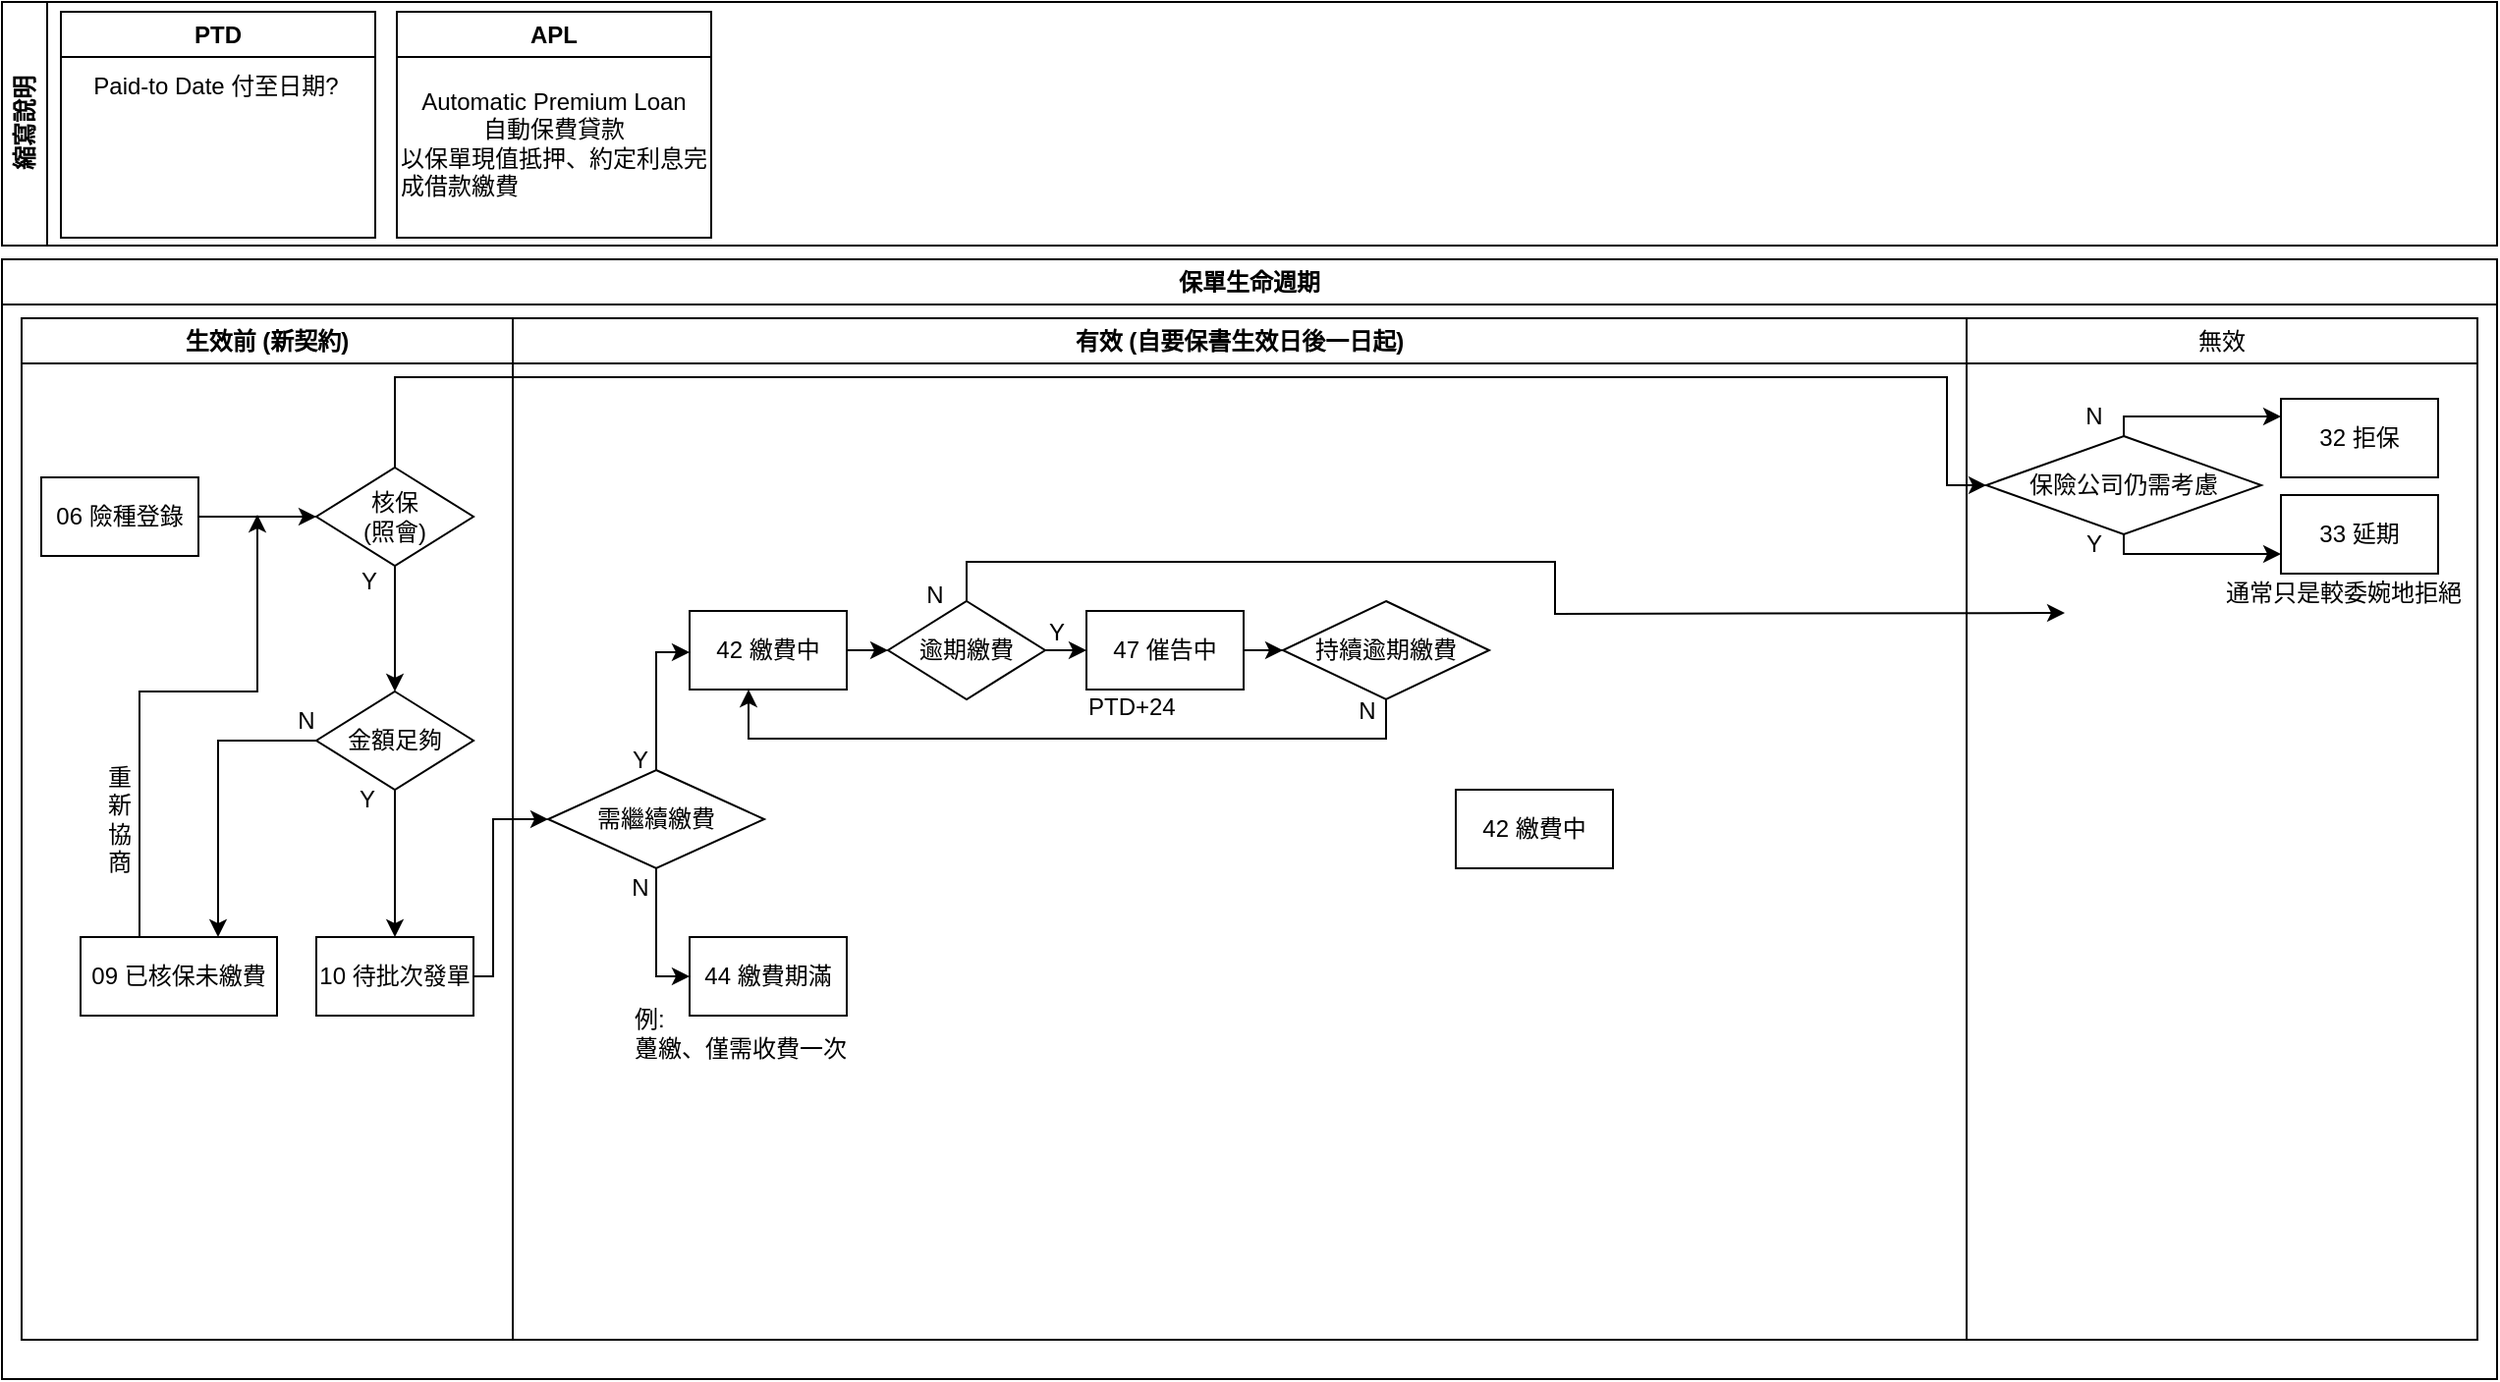 <mxfile version="20.8.5" type="github">
  <diagram name="Page-1" id="74e2e168-ea6b-b213-b513-2b3c1d86103e">
    <mxGraphModel dx="1434" dy="764" grid="1" gridSize="10" guides="1" tooltips="1" connect="1" arrows="1" fold="1" page="1" pageScale="1" pageWidth="1100" pageHeight="850" background="none" math="0" shadow="0">
      <root>
        <mxCell id="0" />
        <mxCell id="1" parent="0" />
        <mxCell id="DVyqi5FKeD5EoQhoKruz-1" value="生效前 (新契約)" style="swimlane;whiteSpace=wrap;html=1;" parent="1" vertex="1">
          <mxGeometry x="40" y="181" width="250" height="520" as="geometry" />
        </mxCell>
        <mxCell id="DVyqi5FKeD5EoQhoKruz-2" value="有效 (自要保書生效日後一日起)" style="swimlane;whiteSpace=wrap;html=1;" parent="1" vertex="1">
          <mxGeometry x="290" y="181" width="740" height="520" as="geometry" />
        </mxCell>
        <mxCell id="DVyqi5FKeD5EoQhoKruz-3" value="保單生命週期" style="swimlane;whiteSpace=wrap;html=1;" parent="1" vertex="1">
          <mxGeometry x="30" y="151" width="1270" height="570" as="geometry" />
        </mxCell>
        <mxCell id="DVyqi5FKeD5EoQhoKruz-4" value="無效" style="swimlane;whiteSpace=wrap;html=1;fontStyle=0" parent="DVyqi5FKeD5EoQhoKruz-3" vertex="1">
          <mxGeometry x="1000" y="30" width="260" height="520" as="geometry" />
        </mxCell>
        <mxCell id="YKBG0jgpZs3wiLhJpTWU-11" value="32 拒保" style="rounded=0;whiteSpace=wrap;html=1;" vertex="1" parent="DVyqi5FKeD5EoQhoKruz-4">
          <mxGeometry x="160" y="41" width="80" height="40" as="geometry" />
        </mxCell>
        <mxCell id="YKBG0jgpZs3wiLhJpTWU-12" value="33 延期" style="rounded=0;whiteSpace=wrap;html=1;" vertex="1" parent="DVyqi5FKeD5EoQhoKruz-4">
          <mxGeometry x="160" y="90" width="80" height="40" as="geometry" />
        </mxCell>
        <mxCell id="YKBG0jgpZs3wiLhJpTWU-16" style="edgeStyle=orthogonalEdgeStyle;rounded=0;orthogonalLoop=1;jettySize=auto;html=1;" edge="1" parent="DVyqi5FKeD5EoQhoKruz-4" source="YKBG0jgpZs3wiLhJpTWU-14" target="YKBG0jgpZs3wiLhJpTWU-11">
          <mxGeometry relative="1" as="geometry">
            <Array as="points">
              <mxPoint x="80" y="50" />
            </Array>
          </mxGeometry>
        </mxCell>
        <mxCell id="YKBG0jgpZs3wiLhJpTWU-17" style="edgeStyle=orthogonalEdgeStyle;rounded=0;orthogonalLoop=1;jettySize=auto;html=1;" edge="1" parent="DVyqi5FKeD5EoQhoKruz-4" source="YKBG0jgpZs3wiLhJpTWU-14" target="YKBG0jgpZs3wiLhJpTWU-12">
          <mxGeometry relative="1" as="geometry">
            <Array as="points">
              <mxPoint x="80" y="120" />
            </Array>
          </mxGeometry>
        </mxCell>
        <mxCell id="YKBG0jgpZs3wiLhJpTWU-14" value="保險公司仍需考慮" style="rhombus;whiteSpace=wrap;html=1;" vertex="1" parent="DVyqi5FKeD5EoQhoKruz-4">
          <mxGeometry x="10" y="60" width="140" height="50" as="geometry" />
        </mxCell>
        <mxCell id="YKBG0jgpZs3wiLhJpTWU-18" value="N" style="text;html=1;strokeColor=none;fillColor=none;align=center;verticalAlign=middle;whiteSpace=wrap;rounded=0;" vertex="1" parent="DVyqi5FKeD5EoQhoKruz-4">
          <mxGeometry x="50" y="35" width="30" height="30" as="geometry" />
        </mxCell>
        <mxCell id="YKBG0jgpZs3wiLhJpTWU-19" value="Y" style="text;html=1;strokeColor=none;fillColor=none;align=center;verticalAlign=middle;whiteSpace=wrap;rounded=0;" vertex="1" parent="DVyqi5FKeD5EoQhoKruz-4">
          <mxGeometry x="50" y="100" width="30" height="30" as="geometry" />
        </mxCell>
        <mxCell id="YKBG0jgpZs3wiLhJpTWU-21" value="通常只是較委婉地拒絕" style="text;html=1;strokeColor=none;fillColor=none;align=left;verticalAlign=middle;whiteSpace=wrap;rounded=0;" vertex="1" parent="DVyqi5FKeD5EoQhoKruz-4">
          <mxGeometry x="130" y="125" width="130" height="30" as="geometry" />
        </mxCell>
        <mxCell id="DVyqi5FKeD5EoQhoKruz-7" value="" style="edgeStyle=orthogonalEdgeStyle;rounded=0;orthogonalLoop=1;jettySize=auto;html=1;" parent="DVyqi5FKeD5EoQhoKruz-3" source="DVyqi5FKeD5EoQhoKruz-5" target="DVyqi5FKeD5EoQhoKruz-6" edge="1">
          <mxGeometry relative="1" as="geometry" />
        </mxCell>
        <mxCell id="DVyqi5FKeD5EoQhoKruz-5" value="06 險種登錄" style="rounded=0;whiteSpace=wrap;html=1;" parent="DVyqi5FKeD5EoQhoKruz-3" vertex="1">
          <mxGeometry x="20" y="111" width="80" height="40" as="geometry" />
        </mxCell>
        <mxCell id="DVyqi5FKeD5EoQhoKruz-12" value="" style="edgeStyle=orthogonalEdgeStyle;rounded=0;orthogonalLoop=1;jettySize=auto;html=1;" parent="DVyqi5FKeD5EoQhoKruz-3" source="DVyqi5FKeD5EoQhoKruz-6" target="DVyqi5FKeD5EoQhoKruz-11" edge="1">
          <mxGeometry relative="1" as="geometry" />
        </mxCell>
        <mxCell id="YKBG0jgpZs3wiLhJpTWU-36" style="edgeStyle=orthogonalEdgeStyle;rounded=0;orthogonalLoop=1;jettySize=auto;html=1;" edge="1" parent="DVyqi5FKeD5EoQhoKruz-3" source="DVyqi5FKeD5EoQhoKruz-6" target="YKBG0jgpZs3wiLhJpTWU-14">
          <mxGeometry relative="1" as="geometry">
            <Array as="points">
              <mxPoint x="200" y="60" />
              <mxPoint x="990" y="60" />
              <mxPoint x="990" y="115" />
            </Array>
          </mxGeometry>
        </mxCell>
        <mxCell id="DVyqi5FKeD5EoQhoKruz-6" value="核保&lt;br&gt;(照會)" style="rhombus;whiteSpace=wrap;html=1;" parent="DVyqi5FKeD5EoQhoKruz-3" vertex="1">
          <mxGeometry x="160" y="106" width="80" height="50" as="geometry" />
        </mxCell>
        <mxCell id="YKBG0jgpZs3wiLhJpTWU-3" style="edgeStyle=orthogonalEdgeStyle;rounded=0;orthogonalLoop=1;jettySize=auto;html=1;entryX=0;entryY=0.5;entryDx=0;entryDy=0;" edge="1" parent="DVyqi5FKeD5EoQhoKruz-3" source="DVyqi5FKeD5EoQhoKruz-9" target="DVyqi5FKeD5EoQhoKruz-30">
          <mxGeometry relative="1" as="geometry">
            <Array as="points">
              <mxPoint x="250" y="365" />
              <mxPoint x="250" y="285" />
            </Array>
          </mxGeometry>
        </mxCell>
        <mxCell id="DVyqi5FKeD5EoQhoKruz-9" value="10 待批次發單" style="rounded=0;whiteSpace=wrap;html=1;" parent="DVyqi5FKeD5EoQhoKruz-3" vertex="1">
          <mxGeometry x="160" y="345" width="80" height="40" as="geometry" />
        </mxCell>
        <mxCell id="DVyqi5FKeD5EoQhoKruz-22" style="edgeStyle=orthogonalEdgeStyle;rounded=0;orthogonalLoop=1;jettySize=auto;html=1;startArrow=none;" parent="DVyqi5FKeD5EoQhoKruz-3" target="DVyqi5FKeD5EoQhoKruz-14" edge="1">
          <mxGeometry relative="1" as="geometry">
            <mxPoint x="110" y="260" as="sourcePoint" />
            <Array as="points">
              <mxPoint x="110" y="260" />
            </Array>
          </mxGeometry>
        </mxCell>
        <mxCell id="DVyqi5FKeD5EoQhoKruz-23" style="edgeStyle=orthogonalEdgeStyle;rounded=0;orthogonalLoop=1;jettySize=auto;html=1;" parent="DVyqi5FKeD5EoQhoKruz-3" source="DVyqi5FKeD5EoQhoKruz-11" target="DVyqi5FKeD5EoQhoKruz-9" edge="1">
          <mxGeometry relative="1" as="geometry">
            <Array as="points">
              <mxPoint x="200" y="340" />
              <mxPoint x="200" y="340" />
            </Array>
          </mxGeometry>
        </mxCell>
        <mxCell id="DVyqi5FKeD5EoQhoKruz-11" value="金額足夠" style="rhombus;whiteSpace=wrap;html=1;" parent="DVyqi5FKeD5EoQhoKruz-3" vertex="1">
          <mxGeometry x="160" y="220" width="80" height="50" as="geometry" />
        </mxCell>
        <mxCell id="DVyqi5FKeD5EoQhoKruz-13" value="Y" style="text;html=1;strokeColor=none;fillColor=none;align=center;verticalAlign=middle;whiteSpace=wrap;rounded=0;" parent="DVyqi5FKeD5EoQhoKruz-3" vertex="1">
          <mxGeometry x="172" y="149" width="30" height="30" as="geometry" />
        </mxCell>
        <mxCell id="DVyqi5FKeD5EoQhoKruz-14" value="09 已核保未繳費" style="rounded=0;whiteSpace=wrap;html=1;" parent="DVyqi5FKeD5EoQhoKruz-3" vertex="1">
          <mxGeometry x="40" y="345" width="100" height="40" as="geometry" />
        </mxCell>
        <mxCell id="DVyqi5FKeD5EoQhoKruz-24" value="Y" style="text;html=1;strokeColor=none;fillColor=none;align=center;verticalAlign=middle;whiteSpace=wrap;rounded=0;" parent="DVyqi5FKeD5EoQhoKruz-3" vertex="1">
          <mxGeometry x="171" y="260" width="30" height="30" as="geometry" />
        </mxCell>
        <mxCell id="DVyqi5FKeD5EoQhoKruz-26" value="" style="edgeStyle=orthogonalEdgeStyle;rounded=0;orthogonalLoop=1;jettySize=auto;html=1;endArrow=none;" parent="DVyqi5FKeD5EoQhoKruz-3" source="DVyqi5FKeD5EoQhoKruz-11" edge="1">
          <mxGeometry relative="1" as="geometry">
            <mxPoint x="150" y="335" as="sourcePoint" />
            <mxPoint x="110" y="260" as="targetPoint" />
            <Array as="points">
              <mxPoint x="110" y="245" />
            </Array>
          </mxGeometry>
        </mxCell>
        <mxCell id="DVyqi5FKeD5EoQhoKruz-27" value="N" style="text;html=1;strokeColor=none;fillColor=none;align=center;verticalAlign=middle;whiteSpace=wrap;rounded=0;" parent="DVyqi5FKeD5EoQhoKruz-3" vertex="1">
          <mxGeometry x="140" y="220" width="30" height="30" as="geometry" />
        </mxCell>
        <mxCell id="YKBG0jgpZs3wiLhJpTWU-4" style="edgeStyle=orthogonalEdgeStyle;rounded=0;orthogonalLoop=1;jettySize=auto;html=1;" edge="1" parent="DVyqi5FKeD5EoQhoKruz-3" source="DVyqi5FKeD5EoQhoKruz-30" target="YKBG0jgpZs3wiLhJpTWU-2">
          <mxGeometry relative="1" as="geometry">
            <Array as="points">
              <mxPoint x="333" y="200" />
            </Array>
          </mxGeometry>
        </mxCell>
        <mxCell id="YKBG0jgpZs3wiLhJpTWU-5" style="edgeStyle=orthogonalEdgeStyle;rounded=0;orthogonalLoop=1;jettySize=auto;html=1;" edge="1" parent="DVyqi5FKeD5EoQhoKruz-3" source="DVyqi5FKeD5EoQhoKruz-30" target="YKBG0jgpZs3wiLhJpTWU-1">
          <mxGeometry relative="1" as="geometry">
            <Array as="points">
              <mxPoint x="333" y="365" />
            </Array>
          </mxGeometry>
        </mxCell>
        <mxCell id="DVyqi5FKeD5EoQhoKruz-30" value="需繼續繳費" style="rhombus;whiteSpace=wrap;html=1;" parent="DVyqi5FKeD5EoQhoKruz-3" vertex="1">
          <mxGeometry x="278" y="260" width="110" height="50" as="geometry" />
        </mxCell>
        <mxCell id="YKBG0jgpZs3wiLhJpTWU-1" value="44 繳費期滿" style="rounded=0;whiteSpace=wrap;html=1;" vertex="1" parent="DVyqi5FKeD5EoQhoKruz-3">
          <mxGeometry x="350" y="345" width="80" height="40" as="geometry" />
        </mxCell>
        <mxCell id="YKBG0jgpZs3wiLhJpTWU-26" value="" style="edgeStyle=orthogonalEdgeStyle;rounded=0;orthogonalLoop=1;jettySize=auto;html=1;" edge="1" parent="DVyqi5FKeD5EoQhoKruz-3" source="YKBG0jgpZs3wiLhJpTWU-2" target="YKBG0jgpZs3wiLhJpTWU-23">
          <mxGeometry relative="1" as="geometry" />
        </mxCell>
        <mxCell id="YKBG0jgpZs3wiLhJpTWU-2" value="42 繳費中" style="rounded=0;whiteSpace=wrap;html=1;" vertex="1" parent="DVyqi5FKeD5EoQhoKruz-3">
          <mxGeometry x="350" y="179" width="80" height="40" as="geometry" />
        </mxCell>
        <mxCell id="YKBG0jgpZs3wiLhJpTWU-6" value="Y" style="text;html=1;strokeColor=none;fillColor=none;align=center;verticalAlign=middle;whiteSpace=wrap;rounded=0;" vertex="1" parent="DVyqi5FKeD5EoQhoKruz-3">
          <mxGeometry x="310" y="240" width="30" height="30" as="geometry" />
        </mxCell>
        <mxCell id="YKBG0jgpZs3wiLhJpTWU-7" value="N" style="text;html=1;strokeColor=none;fillColor=none;align=center;verticalAlign=middle;whiteSpace=wrap;rounded=0;" vertex="1" parent="DVyqi5FKeD5EoQhoKruz-3">
          <mxGeometry x="310" y="305" width="30" height="30" as="geometry" />
        </mxCell>
        <mxCell id="YKBG0jgpZs3wiLhJpTWU-8" value="例:&lt;br&gt;躉繳、僅需收費一次" style="text;html=1;strokeColor=none;fillColor=none;align=left;verticalAlign=middle;whiteSpace=wrap;rounded=0;" vertex="1" parent="DVyqi5FKeD5EoQhoKruz-3">
          <mxGeometry x="320" y="379" width="110" height="30" as="geometry" />
        </mxCell>
        <mxCell id="YKBG0jgpZs3wiLhJpTWU-22" value="重&lt;br&gt;新&lt;br&gt;協&lt;br&gt;商" style="text;html=1;strokeColor=none;fillColor=none;align=left;verticalAlign=middle;whiteSpace=wrap;rounded=0;" vertex="1" parent="DVyqi5FKeD5EoQhoKruz-3">
          <mxGeometry x="52" y="255" width="20" height="60" as="geometry" />
        </mxCell>
        <mxCell id="YKBG0jgpZs3wiLhJpTWU-30" value="" style="edgeStyle=orthogonalEdgeStyle;rounded=0;orthogonalLoop=1;jettySize=auto;html=1;" edge="1" parent="DVyqi5FKeD5EoQhoKruz-3" source="YKBG0jgpZs3wiLhJpTWU-23" target="YKBG0jgpZs3wiLhJpTWU-27">
          <mxGeometry relative="1" as="geometry" />
        </mxCell>
        <mxCell id="YKBG0jgpZs3wiLhJpTWU-23" value="逾期繳費" style="rhombus;whiteSpace=wrap;html=1;" vertex="1" parent="DVyqi5FKeD5EoQhoKruz-3">
          <mxGeometry x="451" y="174" width="80" height="50" as="geometry" />
        </mxCell>
        <mxCell id="YKBG0jgpZs3wiLhJpTWU-25" value="持續逾期繳費" style="rhombus;whiteSpace=wrap;html=1;" vertex="1" parent="DVyqi5FKeD5EoQhoKruz-3">
          <mxGeometry x="652" y="174" width="105" height="50" as="geometry" />
        </mxCell>
        <mxCell id="YKBG0jgpZs3wiLhJpTWU-32" value="" style="edgeStyle=orthogonalEdgeStyle;rounded=0;orthogonalLoop=1;jettySize=auto;html=1;" edge="1" parent="DVyqi5FKeD5EoQhoKruz-3" source="YKBG0jgpZs3wiLhJpTWU-27" target="YKBG0jgpZs3wiLhJpTWU-25">
          <mxGeometry relative="1" as="geometry" />
        </mxCell>
        <mxCell id="YKBG0jgpZs3wiLhJpTWU-27" value="47 催告中" style="rounded=0;whiteSpace=wrap;html=1;" vertex="1" parent="DVyqi5FKeD5EoQhoKruz-3">
          <mxGeometry x="552" y="179" width="80" height="40" as="geometry" />
        </mxCell>
        <mxCell id="YKBG0jgpZs3wiLhJpTWU-31" value="PTD+24&amp;nbsp; &amp;nbsp;" style="text;html=1;strokeColor=none;fillColor=none;align=left;verticalAlign=middle;whiteSpace=wrap;rounded=0;" vertex="1" parent="DVyqi5FKeD5EoQhoKruz-3">
          <mxGeometry x="551" y="224" width="55" height="21" as="geometry" />
        </mxCell>
        <mxCell id="YKBG0jgpZs3wiLhJpTWU-33" value="Y" style="text;html=1;strokeColor=none;fillColor=none;align=center;verticalAlign=middle;whiteSpace=wrap;rounded=0;" vertex="1" parent="DVyqi5FKeD5EoQhoKruz-3">
          <mxGeometry x="522" y="175" width="30" height="30" as="geometry" />
        </mxCell>
        <mxCell id="YKBG0jgpZs3wiLhJpTWU-34" value="42 繳費中" style="rounded=0;whiteSpace=wrap;html=1;" vertex="1" parent="DVyqi5FKeD5EoQhoKruz-3">
          <mxGeometry x="740" y="270" width="80" height="40" as="geometry" />
        </mxCell>
        <mxCell id="YKBG0jgpZs3wiLhJpTWU-38" style="edgeStyle=orthogonalEdgeStyle;rounded=0;orthogonalLoop=1;jettySize=auto;html=1;" edge="1" parent="DVyqi5FKeD5EoQhoKruz-3" source="YKBG0jgpZs3wiLhJpTWU-25" target="YKBG0jgpZs3wiLhJpTWU-2">
          <mxGeometry relative="1" as="geometry">
            <mxPoint x="380" y="224" as="targetPoint" />
            <Array as="points">
              <mxPoint x="705" y="244" />
              <mxPoint x="380" y="244" />
            </Array>
          </mxGeometry>
        </mxCell>
        <mxCell id="YKBG0jgpZs3wiLhJpTWU-39" value="N" style="text;html=1;strokeColor=none;fillColor=none;align=center;verticalAlign=middle;whiteSpace=wrap;rounded=0;" vertex="1" parent="DVyqi5FKeD5EoQhoKruz-3">
          <mxGeometry x="460" y="156" width="30" height="30" as="geometry" />
        </mxCell>
        <mxCell id="YKBG0jgpZs3wiLhJpTWU-41" value="N" style="text;html=1;strokeColor=none;fillColor=none;align=center;verticalAlign=middle;whiteSpace=wrap;rounded=0;" vertex="1" parent="DVyqi5FKeD5EoQhoKruz-3">
          <mxGeometry x="680" y="215" width="30" height="30" as="geometry" />
        </mxCell>
        <mxCell id="DVyqi5FKeD5EoQhoKruz-15" style="edgeStyle=orthogonalEdgeStyle;rounded=0;orthogonalLoop=1;jettySize=auto;html=1;" parent="1" source="DVyqi5FKeD5EoQhoKruz-14" edge="1">
          <mxGeometry relative="1" as="geometry">
            <mxPoint x="160" y="281" as="targetPoint" />
            <Array as="points">
              <mxPoint x="100" y="371" />
              <mxPoint x="160" y="371" />
              <mxPoint x="160" y="281" />
            </Array>
          </mxGeometry>
        </mxCell>
        <mxCell id="YKBG0jgpZs3wiLhJpTWU-35" style="edgeStyle=orthogonalEdgeStyle;rounded=0;orthogonalLoop=1;jettySize=auto;html=1;exitX=0.5;exitY=0;exitDx=0;exitDy=0;" edge="1" parent="1" source="YKBG0jgpZs3wiLhJpTWU-23">
          <mxGeometry relative="1" as="geometry">
            <mxPoint x="1080" y="331" as="targetPoint" />
          </mxGeometry>
        </mxCell>
        <mxCell id="YKBG0jgpZs3wiLhJpTWU-43" value="縮寫說明" style="swimlane;horizontal=0;whiteSpace=wrap;html=1;" vertex="1" parent="1">
          <mxGeometry x="30" y="20" width="1270" height="124" as="geometry" />
        </mxCell>
        <mxCell id="YKBG0jgpZs3wiLhJpTWU-44" value="PTD" style="swimlane;whiteSpace=wrap;html=1;" vertex="1" parent="YKBG0jgpZs3wiLhJpTWU-43">
          <mxGeometry x="30" y="5" width="160" height="115" as="geometry" />
        </mxCell>
        <mxCell id="YKBG0jgpZs3wiLhJpTWU-45" value="Paid-to Date 付至日期?" style="text;html=1;strokeColor=none;fillColor=none;align=center;verticalAlign=middle;whiteSpace=wrap;rounded=0;" vertex="1" parent="YKBG0jgpZs3wiLhJpTWU-44">
          <mxGeometry y="23" width="158" height="30" as="geometry" />
        </mxCell>
        <mxCell id="YKBG0jgpZs3wiLhJpTWU-46" value="APL" style="swimlane;whiteSpace=wrap;html=1;" vertex="1" parent="YKBG0jgpZs3wiLhJpTWU-43">
          <mxGeometry x="201" y="5" width="160" height="115" as="geometry" />
        </mxCell>
        <mxCell id="YKBG0jgpZs3wiLhJpTWU-47" value="Automatic Premium Loan&lt;br&gt;自動保費貸款&lt;br&gt;&lt;div style=&quot;text-align: left;&quot;&gt;&lt;span style=&quot;background-color: initial;&quot;&gt;以保單現值抵押、約定利息完成借款繳費&lt;/span&gt;&lt;/div&gt;" style="text;html=1;strokeColor=none;fillColor=none;align=center;verticalAlign=middle;whiteSpace=wrap;rounded=0;" vertex="1" parent="YKBG0jgpZs3wiLhJpTWU-46">
          <mxGeometry x="1" y="23" width="158" height="87" as="geometry" />
        </mxCell>
      </root>
    </mxGraphModel>
  </diagram>
</mxfile>

